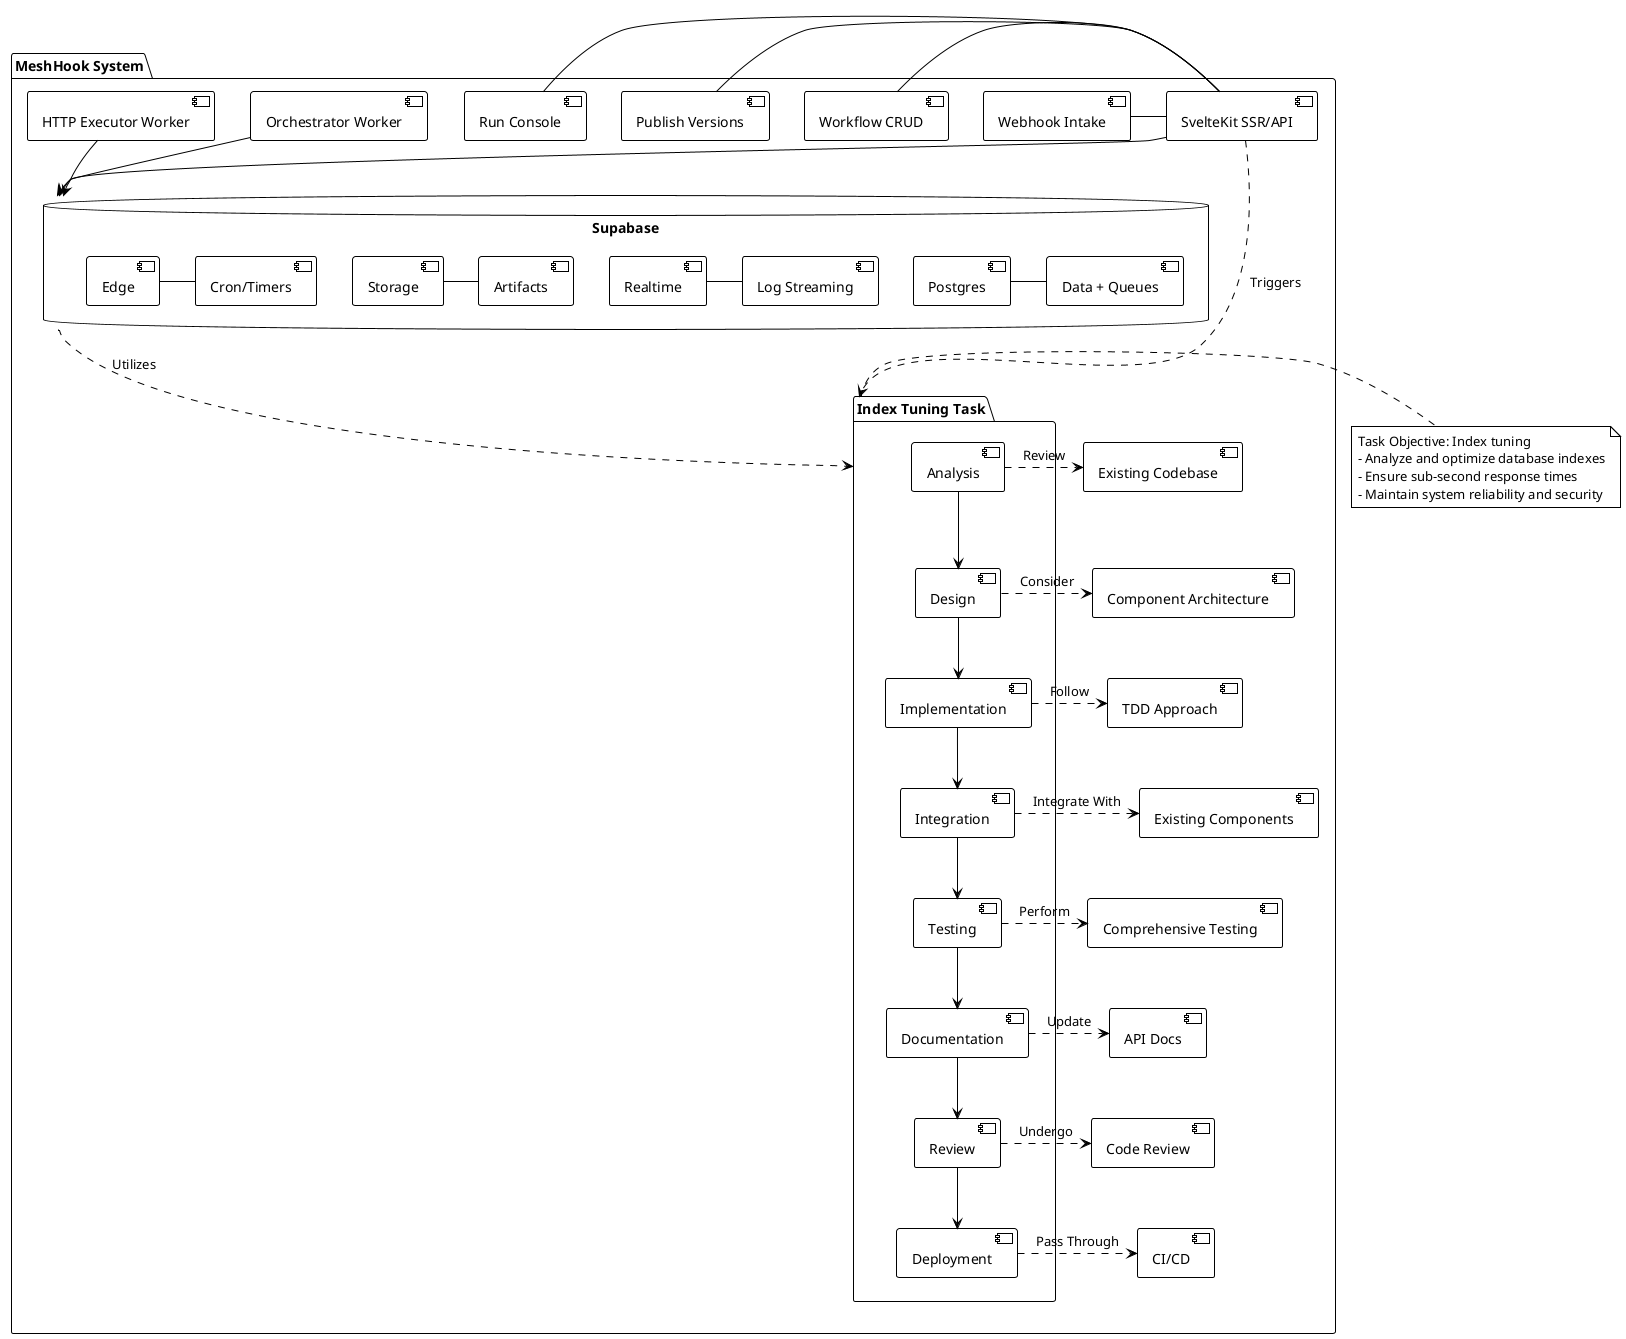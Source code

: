 @startuml
!theme plain

package "MeshHook System" {
    [Webhook Intake] - [SvelteKit SSR/API]
    [Workflow CRUD] - [SvelteKit SSR/API]
    [Publish Versions] - [SvelteKit SSR/API]
    [Run Console] - [SvelteKit SSR/API]
    database "Supabase" {
        [Postgres] - [Data + Queues]
        [Realtime] - [Log Streaming]
        [Storage] - [Artifacts]
        [Edge] - [Cron/Timers]
    }
    [SvelteKit SSR/API] --> [Supabase]
    [Orchestrator Worker] --> [Supabase]
    [HTTP Executor Worker] --> [Supabase]

    package "Index Tuning Task" {
        [Analysis] --> [Design]
        [Design] --> [Implementation]
        [Implementation] --> [Integration]
        [Integration] --> [Testing]
        [Testing] --> [Documentation]
        [Documentation] --> [Review]
        [Review] --> [Deployment]
    }

    [Analysis] .> [Existing Codebase]: Review
    [Design] .> [Component Architecture]: Consider
    [Implementation] .> [TDD Approach]: Follow
    [Integration] .> [Existing Components]: Integrate With
    [Testing] .> [Comprehensive Testing]: Perform
    [Documentation] .> [API Docs]: Update
    [Review] .> [Code Review]: Undergo
    [Deployment] .> [CI/CD]: Pass Through

    [SvelteKit SSR/API] ..> [Index Tuning Task]: Triggers
    [Supabase] ..> [Index Tuning Task]: Utilizes
}

note right of [Index Tuning Task]
  Task Objective: Index tuning
  - Analyze and optimize database indexes
  - Ensure sub-second response times
  - Maintain system reliability and security
end note

@enduml